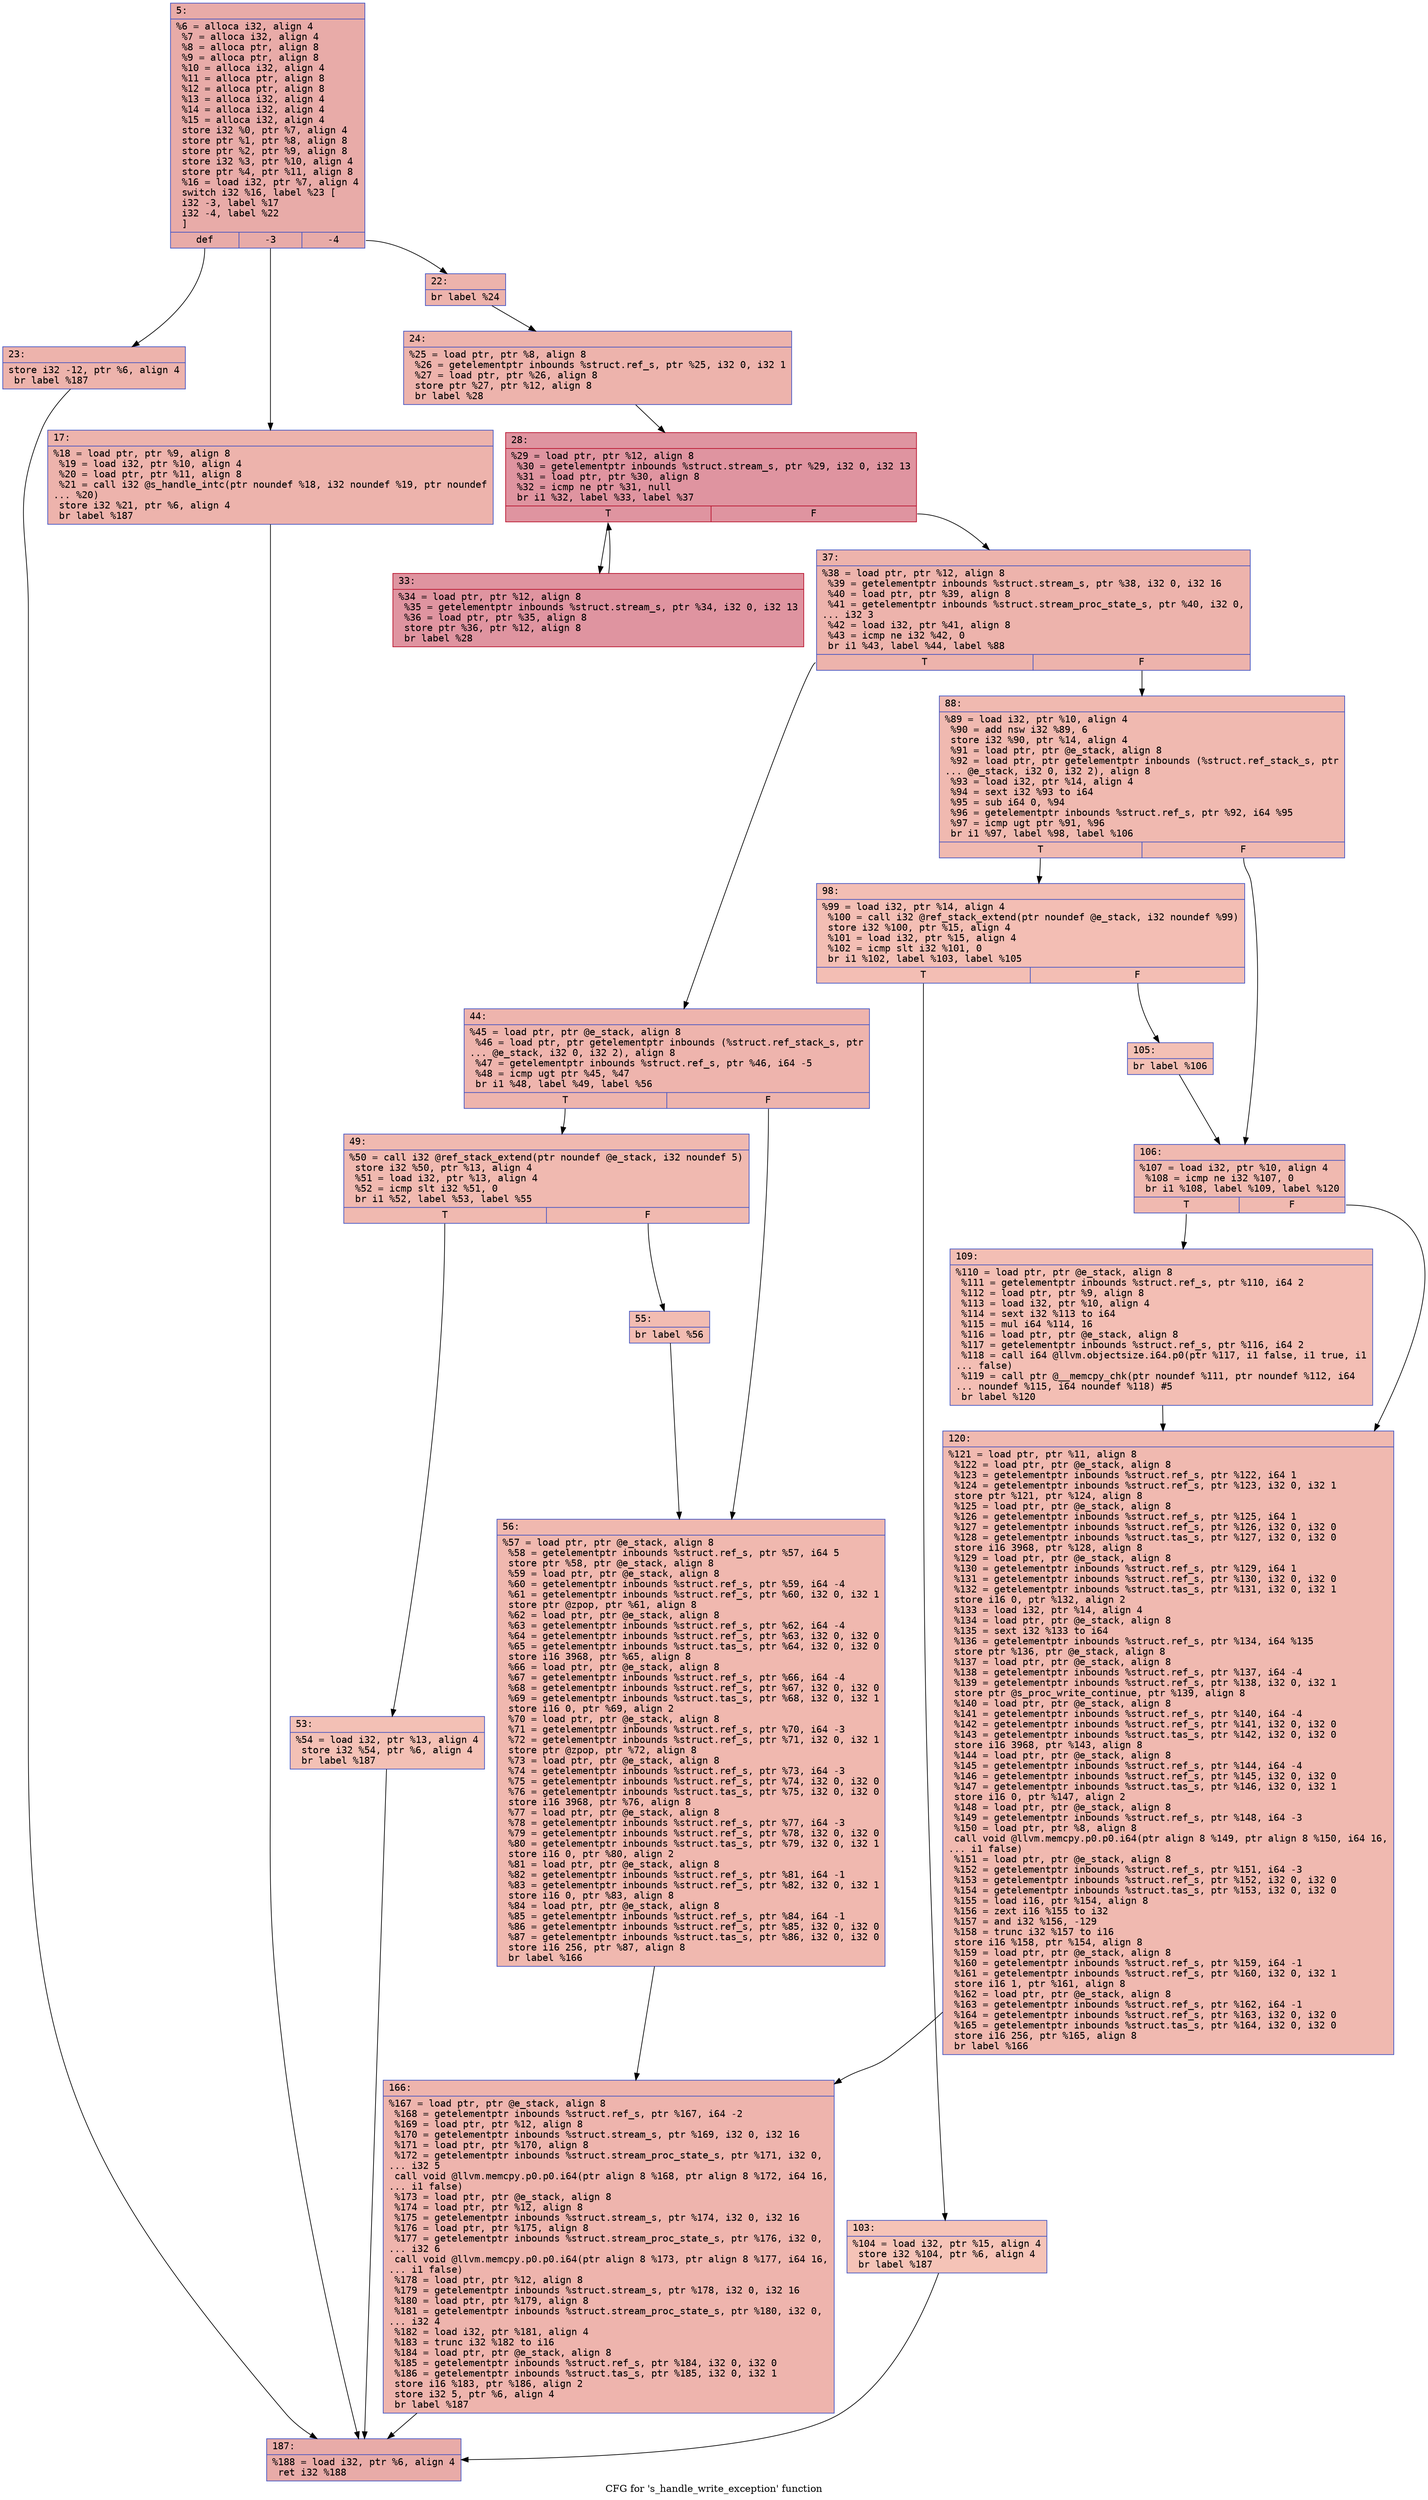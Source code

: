 digraph "CFG for 's_handle_write_exception' function" {
	label="CFG for 's_handle_write_exception' function";

	Node0x6000029e31b0 [shape=record,color="#3d50c3ff", style=filled, fillcolor="#cc403a70" fontname="Courier",label="{5:\l|  %6 = alloca i32, align 4\l  %7 = alloca i32, align 4\l  %8 = alloca ptr, align 8\l  %9 = alloca ptr, align 8\l  %10 = alloca i32, align 4\l  %11 = alloca ptr, align 8\l  %12 = alloca ptr, align 8\l  %13 = alloca i32, align 4\l  %14 = alloca i32, align 4\l  %15 = alloca i32, align 4\l  store i32 %0, ptr %7, align 4\l  store ptr %1, ptr %8, align 8\l  store ptr %2, ptr %9, align 8\l  store i32 %3, ptr %10, align 4\l  store ptr %4, ptr %11, align 8\l  %16 = load i32, ptr %7, align 4\l  switch i32 %16, label %23 [\l    i32 -3, label %17\l    i32 -4, label %22\l  ]\l|{<s0>def|<s1>-3|<s2>-4}}"];
	Node0x6000029e31b0:s0 -> Node0x6000029e32a0[tooltip="5 -> 23\nProbability 33.33%" ];
	Node0x6000029e31b0:s1 -> Node0x6000029e3200[tooltip="5 -> 17\nProbability 33.33%" ];
	Node0x6000029e31b0:s2 -> Node0x6000029e3250[tooltip="5 -> 22\nProbability 33.33%" ];
	Node0x6000029e3200 [shape=record,color="#3d50c3ff", style=filled, fillcolor="#d6524470" fontname="Courier",label="{17:\l|  %18 = load ptr, ptr %9, align 8\l  %19 = load i32, ptr %10, align 4\l  %20 = load ptr, ptr %11, align 8\l  %21 = call i32 @s_handle_intc(ptr noundef %18, i32 noundef %19, ptr noundef\l... %20)\l  store i32 %21, ptr %6, align 4\l  br label %187\l}"];
	Node0x6000029e3200 -> Node0x6000029e3840[tooltip="17 -> 187\nProbability 100.00%" ];
	Node0x6000029e3250 [shape=record,color="#3d50c3ff", style=filled, fillcolor="#d6524470" fontname="Courier",label="{22:\l|  br label %24\l}"];
	Node0x6000029e3250 -> Node0x6000029e32f0[tooltip="22 -> 24\nProbability 100.00%" ];
	Node0x6000029e32a0 [shape=record,color="#3d50c3ff", style=filled, fillcolor="#d6524470" fontname="Courier",label="{23:\l|  store i32 -12, ptr %6, align 4\l  br label %187\l}"];
	Node0x6000029e32a0 -> Node0x6000029e3840[tooltip="23 -> 187\nProbability 100.00%" ];
	Node0x6000029e32f0 [shape=record,color="#3d50c3ff", style=filled, fillcolor="#d6524470" fontname="Courier",label="{24:\l|  %25 = load ptr, ptr %8, align 8\l  %26 = getelementptr inbounds %struct.ref_s, ptr %25, i32 0, i32 1\l  %27 = load ptr, ptr %26, align 8\l  store ptr %27, ptr %12, align 8\l  br label %28\l}"];
	Node0x6000029e32f0 -> Node0x6000029e3340[tooltip="24 -> 28\nProbability 100.00%" ];
	Node0x6000029e3340 [shape=record,color="#b70d28ff", style=filled, fillcolor="#b70d2870" fontname="Courier",label="{28:\l|  %29 = load ptr, ptr %12, align 8\l  %30 = getelementptr inbounds %struct.stream_s, ptr %29, i32 0, i32 13\l  %31 = load ptr, ptr %30, align 8\l  %32 = icmp ne ptr %31, null\l  br i1 %32, label %33, label %37\l|{<s0>T|<s1>F}}"];
	Node0x6000029e3340:s0 -> Node0x6000029e3390[tooltip="28 -> 33\nProbability 96.88%" ];
	Node0x6000029e3340:s1 -> Node0x6000029e33e0[tooltip="28 -> 37\nProbability 3.12%" ];
	Node0x6000029e3390 [shape=record,color="#b70d28ff", style=filled, fillcolor="#b70d2870" fontname="Courier",label="{33:\l|  %34 = load ptr, ptr %12, align 8\l  %35 = getelementptr inbounds %struct.stream_s, ptr %34, i32 0, i32 13\l  %36 = load ptr, ptr %35, align 8\l  store ptr %36, ptr %12, align 8\l  br label %28\l}"];
	Node0x6000029e3390 -> Node0x6000029e3340[tooltip="33 -> 28\nProbability 100.00%" ];
	Node0x6000029e33e0 [shape=record,color="#3d50c3ff", style=filled, fillcolor="#d6524470" fontname="Courier",label="{37:\l|  %38 = load ptr, ptr %12, align 8\l  %39 = getelementptr inbounds %struct.stream_s, ptr %38, i32 0, i32 16\l  %40 = load ptr, ptr %39, align 8\l  %41 = getelementptr inbounds %struct.stream_proc_state_s, ptr %40, i32 0,\l... i32 3\l  %42 = load i32, ptr %41, align 8\l  %43 = icmp ne i32 %42, 0\l  br i1 %43, label %44, label %88\l|{<s0>T|<s1>F}}"];
	Node0x6000029e33e0:s0 -> Node0x6000029e3430[tooltip="37 -> 44\nProbability 62.50%" ];
	Node0x6000029e33e0:s1 -> Node0x6000029e35c0[tooltip="37 -> 88\nProbability 37.50%" ];
	Node0x6000029e3430 [shape=record,color="#3d50c3ff", style=filled, fillcolor="#d8564670" fontname="Courier",label="{44:\l|  %45 = load ptr, ptr @e_stack, align 8\l  %46 = load ptr, ptr getelementptr inbounds (%struct.ref_stack_s, ptr\l... @e_stack, i32 0, i32 2), align 8\l  %47 = getelementptr inbounds %struct.ref_s, ptr %46, i64 -5\l  %48 = icmp ugt ptr %45, %47\l  br i1 %48, label %49, label %56\l|{<s0>T|<s1>F}}"];
	Node0x6000029e3430:s0 -> Node0x6000029e3480[tooltip="44 -> 49\nProbability 50.00%" ];
	Node0x6000029e3430:s1 -> Node0x6000029e3570[tooltip="44 -> 56\nProbability 50.00%" ];
	Node0x6000029e3480 [shape=record,color="#3d50c3ff", style=filled, fillcolor="#de614d70" fontname="Courier",label="{49:\l|  %50 = call i32 @ref_stack_extend(ptr noundef @e_stack, i32 noundef 5)\l  store i32 %50, ptr %13, align 4\l  %51 = load i32, ptr %13, align 4\l  %52 = icmp slt i32 %51, 0\l  br i1 %52, label %53, label %55\l|{<s0>T|<s1>F}}"];
	Node0x6000029e3480:s0 -> Node0x6000029e34d0[tooltip="49 -> 53\nProbability 37.50%" ];
	Node0x6000029e3480:s1 -> Node0x6000029e3520[tooltip="49 -> 55\nProbability 62.50%" ];
	Node0x6000029e34d0 [shape=record,color="#3d50c3ff", style=filled, fillcolor="#e5705870" fontname="Courier",label="{53:\l|  %54 = load i32, ptr %13, align 4\l  store i32 %54, ptr %6, align 4\l  br label %187\l}"];
	Node0x6000029e34d0 -> Node0x6000029e3840[tooltip="53 -> 187\nProbability 100.00%" ];
	Node0x6000029e3520 [shape=record,color="#3d50c3ff", style=filled, fillcolor="#e1675170" fontname="Courier",label="{55:\l|  br label %56\l}"];
	Node0x6000029e3520 -> Node0x6000029e3570[tooltip="55 -> 56\nProbability 100.00%" ];
	Node0x6000029e3570 [shape=record,color="#3d50c3ff", style=filled, fillcolor="#dc5d4a70" fontname="Courier",label="{56:\l|  %57 = load ptr, ptr @e_stack, align 8\l  %58 = getelementptr inbounds %struct.ref_s, ptr %57, i64 5\l  store ptr %58, ptr @e_stack, align 8\l  %59 = load ptr, ptr @e_stack, align 8\l  %60 = getelementptr inbounds %struct.ref_s, ptr %59, i64 -4\l  %61 = getelementptr inbounds %struct.ref_s, ptr %60, i32 0, i32 1\l  store ptr @zpop, ptr %61, align 8\l  %62 = load ptr, ptr @e_stack, align 8\l  %63 = getelementptr inbounds %struct.ref_s, ptr %62, i64 -4\l  %64 = getelementptr inbounds %struct.ref_s, ptr %63, i32 0, i32 0\l  %65 = getelementptr inbounds %struct.tas_s, ptr %64, i32 0, i32 0\l  store i16 3968, ptr %65, align 8\l  %66 = load ptr, ptr @e_stack, align 8\l  %67 = getelementptr inbounds %struct.ref_s, ptr %66, i64 -4\l  %68 = getelementptr inbounds %struct.ref_s, ptr %67, i32 0, i32 0\l  %69 = getelementptr inbounds %struct.tas_s, ptr %68, i32 0, i32 1\l  store i16 0, ptr %69, align 2\l  %70 = load ptr, ptr @e_stack, align 8\l  %71 = getelementptr inbounds %struct.ref_s, ptr %70, i64 -3\l  %72 = getelementptr inbounds %struct.ref_s, ptr %71, i32 0, i32 1\l  store ptr @zpop, ptr %72, align 8\l  %73 = load ptr, ptr @e_stack, align 8\l  %74 = getelementptr inbounds %struct.ref_s, ptr %73, i64 -3\l  %75 = getelementptr inbounds %struct.ref_s, ptr %74, i32 0, i32 0\l  %76 = getelementptr inbounds %struct.tas_s, ptr %75, i32 0, i32 0\l  store i16 3968, ptr %76, align 8\l  %77 = load ptr, ptr @e_stack, align 8\l  %78 = getelementptr inbounds %struct.ref_s, ptr %77, i64 -3\l  %79 = getelementptr inbounds %struct.ref_s, ptr %78, i32 0, i32 0\l  %80 = getelementptr inbounds %struct.tas_s, ptr %79, i32 0, i32 1\l  store i16 0, ptr %80, align 2\l  %81 = load ptr, ptr @e_stack, align 8\l  %82 = getelementptr inbounds %struct.ref_s, ptr %81, i64 -1\l  %83 = getelementptr inbounds %struct.ref_s, ptr %82, i32 0, i32 1\l  store i16 0, ptr %83, align 8\l  %84 = load ptr, ptr @e_stack, align 8\l  %85 = getelementptr inbounds %struct.ref_s, ptr %84, i64 -1\l  %86 = getelementptr inbounds %struct.ref_s, ptr %85, i32 0, i32 0\l  %87 = getelementptr inbounds %struct.tas_s, ptr %86, i32 0, i32 0\l  store i16 256, ptr %87, align 8\l  br label %166\l}"];
	Node0x6000029e3570 -> Node0x6000029e37f0[tooltip="56 -> 166\nProbability 100.00%" ];
	Node0x6000029e35c0 [shape=record,color="#3d50c3ff", style=filled, fillcolor="#de614d70" fontname="Courier",label="{88:\l|  %89 = load i32, ptr %10, align 4\l  %90 = add nsw i32 %89, 6\l  store i32 %90, ptr %14, align 4\l  %91 = load ptr, ptr @e_stack, align 8\l  %92 = load ptr, ptr getelementptr inbounds (%struct.ref_stack_s, ptr\l... @e_stack, i32 0, i32 2), align 8\l  %93 = load i32, ptr %14, align 4\l  %94 = sext i32 %93 to i64\l  %95 = sub i64 0, %94\l  %96 = getelementptr inbounds %struct.ref_s, ptr %92, i64 %95\l  %97 = icmp ugt ptr %91, %96\l  br i1 %97, label %98, label %106\l|{<s0>T|<s1>F}}"];
	Node0x6000029e35c0:s0 -> Node0x6000029e3610[tooltip="88 -> 98\nProbability 50.00%" ];
	Node0x6000029e35c0:s1 -> Node0x6000029e3700[tooltip="88 -> 106\nProbability 50.00%" ];
	Node0x6000029e3610 [shape=record,color="#3d50c3ff", style=filled, fillcolor="#e36c5570" fontname="Courier",label="{98:\l|  %99 = load i32, ptr %14, align 4\l  %100 = call i32 @ref_stack_extend(ptr noundef @e_stack, i32 noundef %99)\l  store i32 %100, ptr %15, align 4\l  %101 = load i32, ptr %15, align 4\l  %102 = icmp slt i32 %101, 0\l  br i1 %102, label %103, label %105\l|{<s0>T|<s1>F}}"];
	Node0x6000029e3610:s0 -> Node0x6000029e3660[tooltip="98 -> 103\nProbability 37.50%" ];
	Node0x6000029e3610:s1 -> Node0x6000029e36b0[tooltip="98 -> 105\nProbability 62.50%" ];
	Node0x6000029e3660 [shape=record,color="#3d50c3ff", style=filled, fillcolor="#e8765c70" fontname="Courier",label="{103:\l|  %104 = load i32, ptr %15, align 4\l  store i32 %104, ptr %6, align 4\l  br label %187\l}"];
	Node0x6000029e3660 -> Node0x6000029e3840[tooltip="103 -> 187\nProbability 100.00%" ];
	Node0x6000029e36b0 [shape=record,color="#3d50c3ff", style=filled, fillcolor="#e5705870" fontname="Courier",label="{105:\l|  br label %106\l}"];
	Node0x6000029e36b0 -> Node0x6000029e3700[tooltip="105 -> 106\nProbability 100.00%" ];
	Node0x6000029e3700 [shape=record,color="#3d50c3ff", style=filled, fillcolor="#de614d70" fontname="Courier",label="{106:\l|  %107 = load i32, ptr %10, align 4\l  %108 = icmp ne i32 %107, 0\l  br i1 %108, label %109, label %120\l|{<s0>T|<s1>F}}"];
	Node0x6000029e3700:s0 -> Node0x6000029e3750[tooltip="106 -> 109\nProbability 62.50%" ];
	Node0x6000029e3700:s1 -> Node0x6000029e37a0[tooltip="106 -> 120\nProbability 37.50%" ];
	Node0x6000029e3750 [shape=record,color="#3d50c3ff", style=filled, fillcolor="#e36c5570" fontname="Courier",label="{109:\l|  %110 = load ptr, ptr @e_stack, align 8\l  %111 = getelementptr inbounds %struct.ref_s, ptr %110, i64 2\l  %112 = load ptr, ptr %9, align 8\l  %113 = load i32, ptr %10, align 4\l  %114 = sext i32 %113 to i64\l  %115 = mul i64 %114, 16\l  %116 = load ptr, ptr @e_stack, align 8\l  %117 = getelementptr inbounds %struct.ref_s, ptr %116, i64 2\l  %118 = call i64 @llvm.objectsize.i64.p0(ptr %117, i1 false, i1 true, i1\l... false)\l  %119 = call ptr @__memcpy_chk(ptr noundef %111, ptr noundef %112, i64\l... noundef %115, i64 noundef %118) #5\l  br label %120\l}"];
	Node0x6000029e3750 -> Node0x6000029e37a0[tooltip="109 -> 120\nProbability 100.00%" ];
	Node0x6000029e37a0 [shape=record,color="#3d50c3ff", style=filled, fillcolor="#de614d70" fontname="Courier",label="{120:\l|  %121 = load ptr, ptr %11, align 8\l  %122 = load ptr, ptr @e_stack, align 8\l  %123 = getelementptr inbounds %struct.ref_s, ptr %122, i64 1\l  %124 = getelementptr inbounds %struct.ref_s, ptr %123, i32 0, i32 1\l  store ptr %121, ptr %124, align 8\l  %125 = load ptr, ptr @e_stack, align 8\l  %126 = getelementptr inbounds %struct.ref_s, ptr %125, i64 1\l  %127 = getelementptr inbounds %struct.ref_s, ptr %126, i32 0, i32 0\l  %128 = getelementptr inbounds %struct.tas_s, ptr %127, i32 0, i32 0\l  store i16 3968, ptr %128, align 8\l  %129 = load ptr, ptr @e_stack, align 8\l  %130 = getelementptr inbounds %struct.ref_s, ptr %129, i64 1\l  %131 = getelementptr inbounds %struct.ref_s, ptr %130, i32 0, i32 0\l  %132 = getelementptr inbounds %struct.tas_s, ptr %131, i32 0, i32 1\l  store i16 0, ptr %132, align 2\l  %133 = load i32, ptr %14, align 4\l  %134 = load ptr, ptr @e_stack, align 8\l  %135 = sext i32 %133 to i64\l  %136 = getelementptr inbounds %struct.ref_s, ptr %134, i64 %135\l  store ptr %136, ptr @e_stack, align 8\l  %137 = load ptr, ptr @e_stack, align 8\l  %138 = getelementptr inbounds %struct.ref_s, ptr %137, i64 -4\l  %139 = getelementptr inbounds %struct.ref_s, ptr %138, i32 0, i32 1\l  store ptr @s_proc_write_continue, ptr %139, align 8\l  %140 = load ptr, ptr @e_stack, align 8\l  %141 = getelementptr inbounds %struct.ref_s, ptr %140, i64 -4\l  %142 = getelementptr inbounds %struct.ref_s, ptr %141, i32 0, i32 0\l  %143 = getelementptr inbounds %struct.tas_s, ptr %142, i32 0, i32 0\l  store i16 3968, ptr %143, align 8\l  %144 = load ptr, ptr @e_stack, align 8\l  %145 = getelementptr inbounds %struct.ref_s, ptr %144, i64 -4\l  %146 = getelementptr inbounds %struct.ref_s, ptr %145, i32 0, i32 0\l  %147 = getelementptr inbounds %struct.tas_s, ptr %146, i32 0, i32 1\l  store i16 0, ptr %147, align 2\l  %148 = load ptr, ptr @e_stack, align 8\l  %149 = getelementptr inbounds %struct.ref_s, ptr %148, i64 -3\l  %150 = load ptr, ptr %8, align 8\l  call void @llvm.memcpy.p0.p0.i64(ptr align 8 %149, ptr align 8 %150, i64 16,\l... i1 false)\l  %151 = load ptr, ptr @e_stack, align 8\l  %152 = getelementptr inbounds %struct.ref_s, ptr %151, i64 -3\l  %153 = getelementptr inbounds %struct.ref_s, ptr %152, i32 0, i32 0\l  %154 = getelementptr inbounds %struct.tas_s, ptr %153, i32 0, i32 0\l  %155 = load i16, ptr %154, align 8\l  %156 = zext i16 %155 to i32\l  %157 = and i32 %156, -129\l  %158 = trunc i32 %157 to i16\l  store i16 %158, ptr %154, align 8\l  %159 = load ptr, ptr @e_stack, align 8\l  %160 = getelementptr inbounds %struct.ref_s, ptr %159, i64 -1\l  %161 = getelementptr inbounds %struct.ref_s, ptr %160, i32 0, i32 1\l  store i16 1, ptr %161, align 8\l  %162 = load ptr, ptr @e_stack, align 8\l  %163 = getelementptr inbounds %struct.ref_s, ptr %162, i64 -1\l  %164 = getelementptr inbounds %struct.ref_s, ptr %163, i32 0, i32 0\l  %165 = getelementptr inbounds %struct.tas_s, ptr %164, i32 0, i32 0\l  store i16 256, ptr %165, align 8\l  br label %166\l}"];
	Node0x6000029e37a0 -> Node0x6000029e37f0[tooltip="120 -> 166\nProbability 100.00%" ];
	Node0x6000029e37f0 [shape=record,color="#3d50c3ff", style=filled, fillcolor="#d8564670" fontname="Courier",label="{166:\l|  %167 = load ptr, ptr @e_stack, align 8\l  %168 = getelementptr inbounds %struct.ref_s, ptr %167, i64 -2\l  %169 = load ptr, ptr %12, align 8\l  %170 = getelementptr inbounds %struct.stream_s, ptr %169, i32 0, i32 16\l  %171 = load ptr, ptr %170, align 8\l  %172 = getelementptr inbounds %struct.stream_proc_state_s, ptr %171, i32 0,\l... i32 5\l  call void @llvm.memcpy.p0.p0.i64(ptr align 8 %168, ptr align 8 %172, i64 16,\l... i1 false)\l  %173 = load ptr, ptr @e_stack, align 8\l  %174 = load ptr, ptr %12, align 8\l  %175 = getelementptr inbounds %struct.stream_s, ptr %174, i32 0, i32 16\l  %176 = load ptr, ptr %175, align 8\l  %177 = getelementptr inbounds %struct.stream_proc_state_s, ptr %176, i32 0,\l... i32 6\l  call void @llvm.memcpy.p0.p0.i64(ptr align 8 %173, ptr align 8 %177, i64 16,\l... i1 false)\l  %178 = load ptr, ptr %12, align 8\l  %179 = getelementptr inbounds %struct.stream_s, ptr %178, i32 0, i32 16\l  %180 = load ptr, ptr %179, align 8\l  %181 = getelementptr inbounds %struct.stream_proc_state_s, ptr %180, i32 0,\l... i32 4\l  %182 = load i32, ptr %181, align 4\l  %183 = trunc i32 %182 to i16\l  %184 = load ptr, ptr @e_stack, align 8\l  %185 = getelementptr inbounds %struct.ref_s, ptr %184, i32 0, i32 0\l  %186 = getelementptr inbounds %struct.tas_s, ptr %185, i32 0, i32 1\l  store i16 %183, ptr %186, align 2\l  store i32 5, ptr %6, align 4\l  br label %187\l}"];
	Node0x6000029e37f0 -> Node0x6000029e3840[tooltip="166 -> 187\nProbability 100.00%" ];
	Node0x6000029e3840 [shape=record,color="#3d50c3ff", style=filled, fillcolor="#cc403a70" fontname="Courier",label="{187:\l|  %188 = load i32, ptr %6, align 4\l  ret i32 %188\l}"];
}
